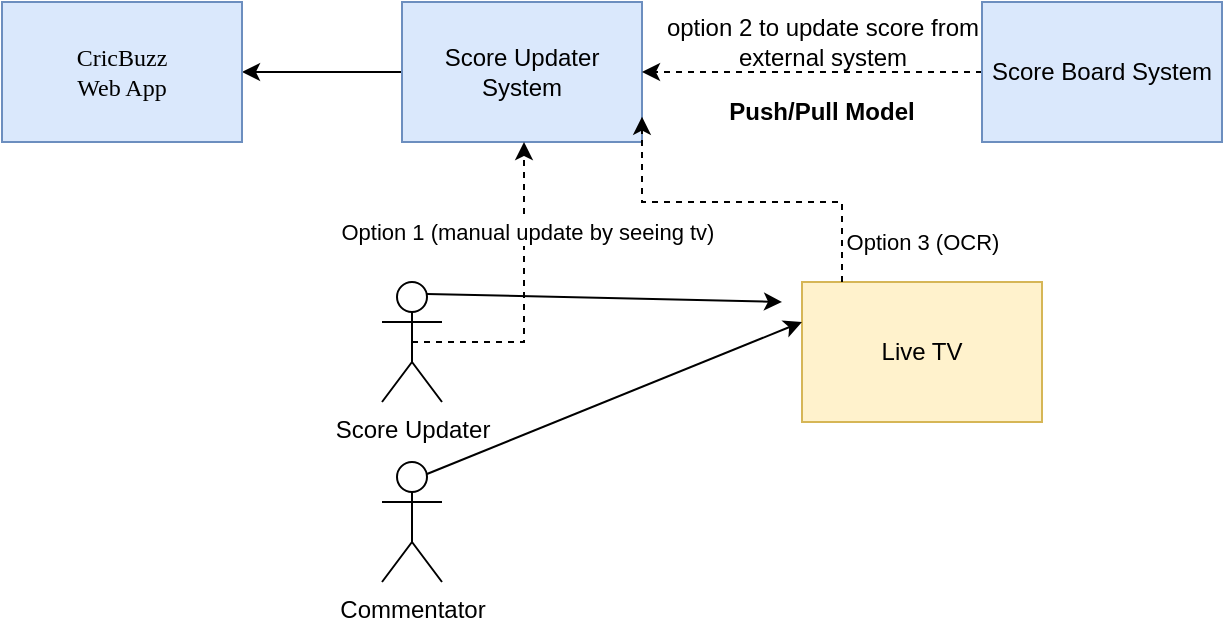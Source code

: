 <mxfile version="26.2.13">
  <diagram name="Page-1" id="iCaVKPsqi0-WtyQWC3g0">
    <mxGraphModel dx="1098" dy="598" grid="1" gridSize="10" guides="1" tooltips="1" connect="1" arrows="1" fold="1" page="1" pageScale="1" pageWidth="1200" pageHeight="1600" math="0" shadow="0">
      <root>
        <mxCell id="0" />
        <mxCell id="1" parent="0" />
        <mxCell id="YA2nYMWMjYlJlhhiS9Gl-19" style="edgeStyle=orthogonalEdgeStyle;rounded=0;orthogonalLoop=1;jettySize=auto;html=1;entryX=1;entryY=0.5;entryDx=0;entryDy=0;" edge="1" parent="1" source="YA2nYMWMjYlJlhhiS9Gl-1" target="YA2nYMWMjYlJlhhiS9Gl-2">
          <mxGeometry relative="1" as="geometry" />
        </mxCell>
        <mxCell id="YA2nYMWMjYlJlhhiS9Gl-1" value="Score Updater System" style="rounded=0;whiteSpace=wrap;html=1;fillColor=#dae8fc;strokeColor=#6c8ebf;" vertex="1" parent="1">
          <mxGeometry x="520" y="120" width="120" height="70" as="geometry" />
        </mxCell>
        <mxCell id="YA2nYMWMjYlJlhhiS9Gl-2" value="CricBuzz&lt;div&gt;Web App&lt;/div&gt;" style="rounded=0;whiteSpace=wrap;html=1;fillColor=#dae8fc;strokeColor=#6c8ebf;fontFamily=Verdana;" vertex="1" parent="1">
          <mxGeometry x="320" y="120" width="120" height="70" as="geometry" />
        </mxCell>
        <mxCell id="YA2nYMWMjYlJlhhiS9Gl-12" style="edgeStyle=orthogonalEdgeStyle;rounded=0;orthogonalLoop=1;jettySize=auto;html=1;exitX=0.5;exitY=0.5;exitDx=0;exitDy=0;exitPerimeter=0;dashed=1;" edge="1" parent="1" source="YA2nYMWMjYlJlhhiS9Gl-3">
          <mxGeometry relative="1" as="geometry">
            <mxPoint x="581" y="190" as="targetPoint" />
            <mxPoint x="520" y="290" as="sourcePoint" />
            <Array as="points">
              <mxPoint x="581" y="290" />
            </Array>
          </mxGeometry>
        </mxCell>
        <mxCell id="YA2nYMWMjYlJlhhiS9Gl-20" value="Option 1 (manual update by seeing tv)&amp;nbsp;" style="edgeLabel;html=1;align=center;verticalAlign=middle;resizable=0;points=[];" vertex="1" connectable="0" parent="YA2nYMWMjYlJlhhiS9Gl-12">
          <mxGeometry x="0.422" y="-3" relative="1" as="geometry">
            <mxPoint as="offset" />
          </mxGeometry>
        </mxCell>
        <mxCell id="YA2nYMWMjYlJlhhiS9Gl-25" value="Option 3 (OCR)" style="edgeLabel;html=1;align=center;verticalAlign=middle;resizable=0;points=[];" vertex="1" connectable="0" parent="YA2nYMWMjYlJlhhiS9Gl-12">
          <mxGeometry x="0.422" y="-3" relative="1" as="geometry">
            <mxPoint x="196" y="5" as="offset" />
          </mxGeometry>
        </mxCell>
        <mxCell id="YA2nYMWMjYlJlhhiS9Gl-3" value="Score Updater" style="shape=umlActor;verticalLabelPosition=bottom;verticalAlign=top;html=1;outlineConnect=0;" vertex="1" parent="1">
          <mxGeometry x="510" y="260" width="30" height="60" as="geometry" />
        </mxCell>
        <mxCell id="YA2nYMWMjYlJlhhiS9Gl-4" value="Commentator" style="shape=umlActor;verticalLabelPosition=bottom;verticalAlign=top;html=1;outlineConnect=0;" vertex="1" parent="1">
          <mxGeometry x="510" y="350" width="30" height="60" as="geometry" />
        </mxCell>
        <mxCell id="YA2nYMWMjYlJlhhiS9Gl-14" value="Live TV" style="rounded=0;whiteSpace=wrap;html=1;fillColor=#fff2cc;strokeColor=#d6b656;" vertex="1" parent="1">
          <mxGeometry x="720" y="260" width="120" height="70" as="geometry" />
        </mxCell>
        <mxCell id="YA2nYMWMjYlJlhhiS9Gl-16" style="edgeStyle=orthogonalEdgeStyle;rounded=0;orthogonalLoop=1;jettySize=auto;html=1;entryX=1;entryY=0.5;entryDx=0;entryDy=0;dashed=1;" edge="1" parent="1" source="YA2nYMWMjYlJlhhiS9Gl-15" target="YA2nYMWMjYlJlhhiS9Gl-1">
          <mxGeometry relative="1" as="geometry" />
        </mxCell>
        <mxCell id="YA2nYMWMjYlJlhhiS9Gl-15" value="Score Board System" style="rounded=0;whiteSpace=wrap;html=1;fillColor=#dae8fc;strokeColor=#6c8ebf;" vertex="1" parent="1">
          <mxGeometry x="810" y="120" width="120" height="70" as="geometry" />
        </mxCell>
        <mxCell id="YA2nYMWMjYlJlhhiS9Gl-17" value="" style="endArrow=classic;html=1;rounded=0;exitX=0.75;exitY=0.1;exitDx=0;exitDy=0;exitPerimeter=0;" edge="1" parent="1" source="YA2nYMWMjYlJlhhiS9Gl-3">
          <mxGeometry width="50" height="50" relative="1" as="geometry">
            <mxPoint x="550" y="270" as="sourcePoint" />
            <mxPoint x="710" y="270" as="targetPoint" />
          </mxGeometry>
        </mxCell>
        <mxCell id="YA2nYMWMjYlJlhhiS9Gl-18" value="" style="endArrow=classic;html=1;rounded=0;exitX=0.75;exitY=0.1;exitDx=0;exitDy=0;exitPerimeter=0;" edge="1" parent="1" source="YA2nYMWMjYlJlhhiS9Gl-4">
          <mxGeometry width="50" height="50" relative="1" as="geometry">
            <mxPoint x="560" y="280" as="sourcePoint" />
            <mxPoint x="720" y="280" as="targetPoint" />
          </mxGeometry>
        </mxCell>
        <mxCell id="YA2nYMWMjYlJlhhiS9Gl-21" value="option 2 to update score from&lt;div&gt;external system&lt;/div&gt;" style="text;html=1;align=center;verticalAlign=middle;resizable=0;points=[];autosize=1;strokeColor=none;fillColor=none;" vertex="1" parent="1">
          <mxGeometry x="640" y="120" width="180" height="40" as="geometry" />
        </mxCell>
        <mxCell id="YA2nYMWMjYlJlhhiS9Gl-22" value="&lt;b&gt;Push/Pull Model&lt;/b&gt;" style="text;strokeColor=none;align=center;fillColor=none;html=1;verticalAlign=middle;whiteSpace=wrap;rounded=0;" vertex="1" parent="1">
          <mxGeometry x="680" y="160" width="100" height="30" as="geometry" />
        </mxCell>
        <mxCell id="YA2nYMWMjYlJlhhiS9Gl-24" style="edgeStyle=orthogonalEdgeStyle;rounded=0;orthogonalLoop=1;jettySize=auto;html=1;entryX=1;entryY=0.819;entryDx=0;entryDy=0;entryPerimeter=0;dashed=1;" edge="1" parent="1" source="YA2nYMWMjYlJlhhiS9Gl-14" target="YA2nYMWMjYlJlhhiS9Gl-1">
          <mxGeometry relative="1" as="geometry">
            <Array as="points">
              <mxPoint x="740" y="220" />
              <mxPoint x="640" y="220" />
            </Array>
          </mxGeometry>
        </mxCell>
      </root>
    </mxGraphModel>
  </diagram>
</mxfile>
